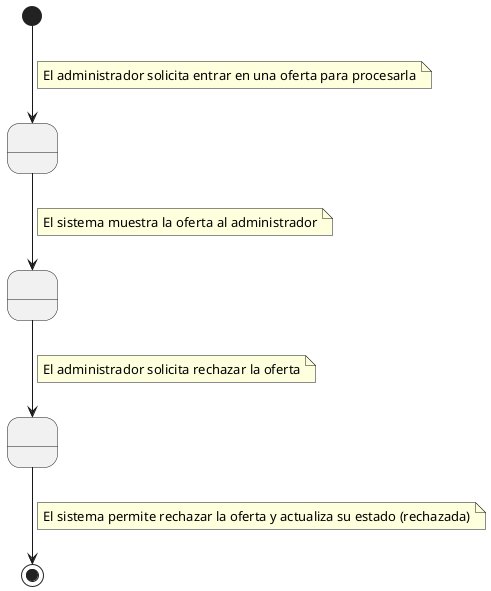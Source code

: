 @startuml
state " " as Estado1
state " " as Estado2
state " " as Estado3

[*] --> Estado1
    note on link
        El administrador solicita entrar en una oferta para procesarla
    end note
Estado1 --> Estado2
    note on link
        El sistema muestra la oferta al administrador
    end note
Estado2 --> Estado3
    note on link
        El administrador solicita rechazar la oferta
    end note
Estado3 --> [*]
    note on link
        El sistema permite rechazar la oferta y actualiza su estado (rechazada)
    end note
@enduml